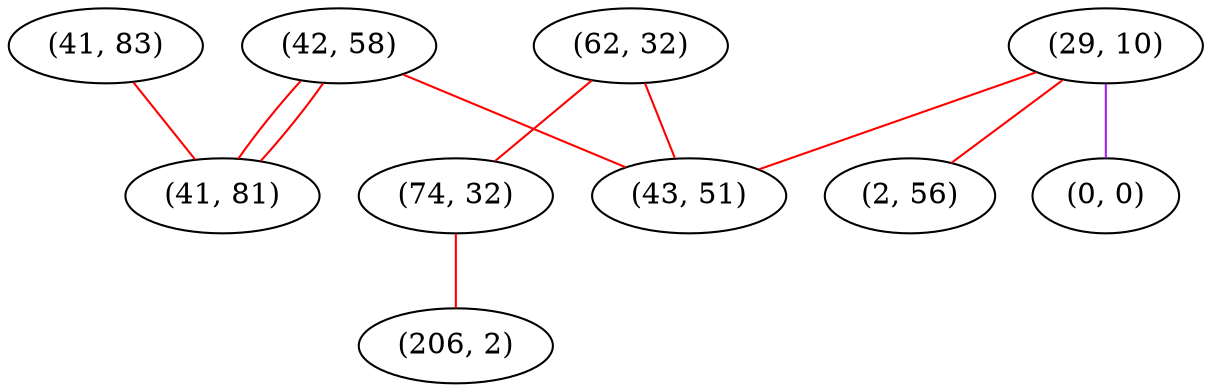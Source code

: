 graph "" {
"(41, 83)";
"(62, 32)";
"(42, 58)";
"(29, 10)";
"(0, 0)";
"(41, 81)";
"(74, 32)";
"(2, 56)";
"(206, 2)";
"(43, 51)";
"(41, 83)" -- "(41, 81)"  [color=red, key=0, weight=1];
"(62, 32)" -- "(74, 32)"  [color=red, key=0, weight=1];
"(62, 32)" -- "(43, 51)"  [color=red, key=0, weight=1];
"(42, 58)" -- "(43, 51)"  [color=red, key=0, weight=1];
"(42, 58)" -- "(41, 81)"  [color=red, key=0, weight=1];
"(42, 58)" -- "(41, 81)"  [color=red, key=1, weight=1];
"(29, 10)" -- "(2, 56)"  [color=red, key=0, weight=1];
"(29, 10)" -- "(0, 0)"  [color=purple, key=0, weight=4];
"(29, 10)" -- "(43, 51)"  [color=red, key=0, weight=1];
"(74, 32)" -- "(206, 2)"  [color=red, key=0, weight=1];
}
